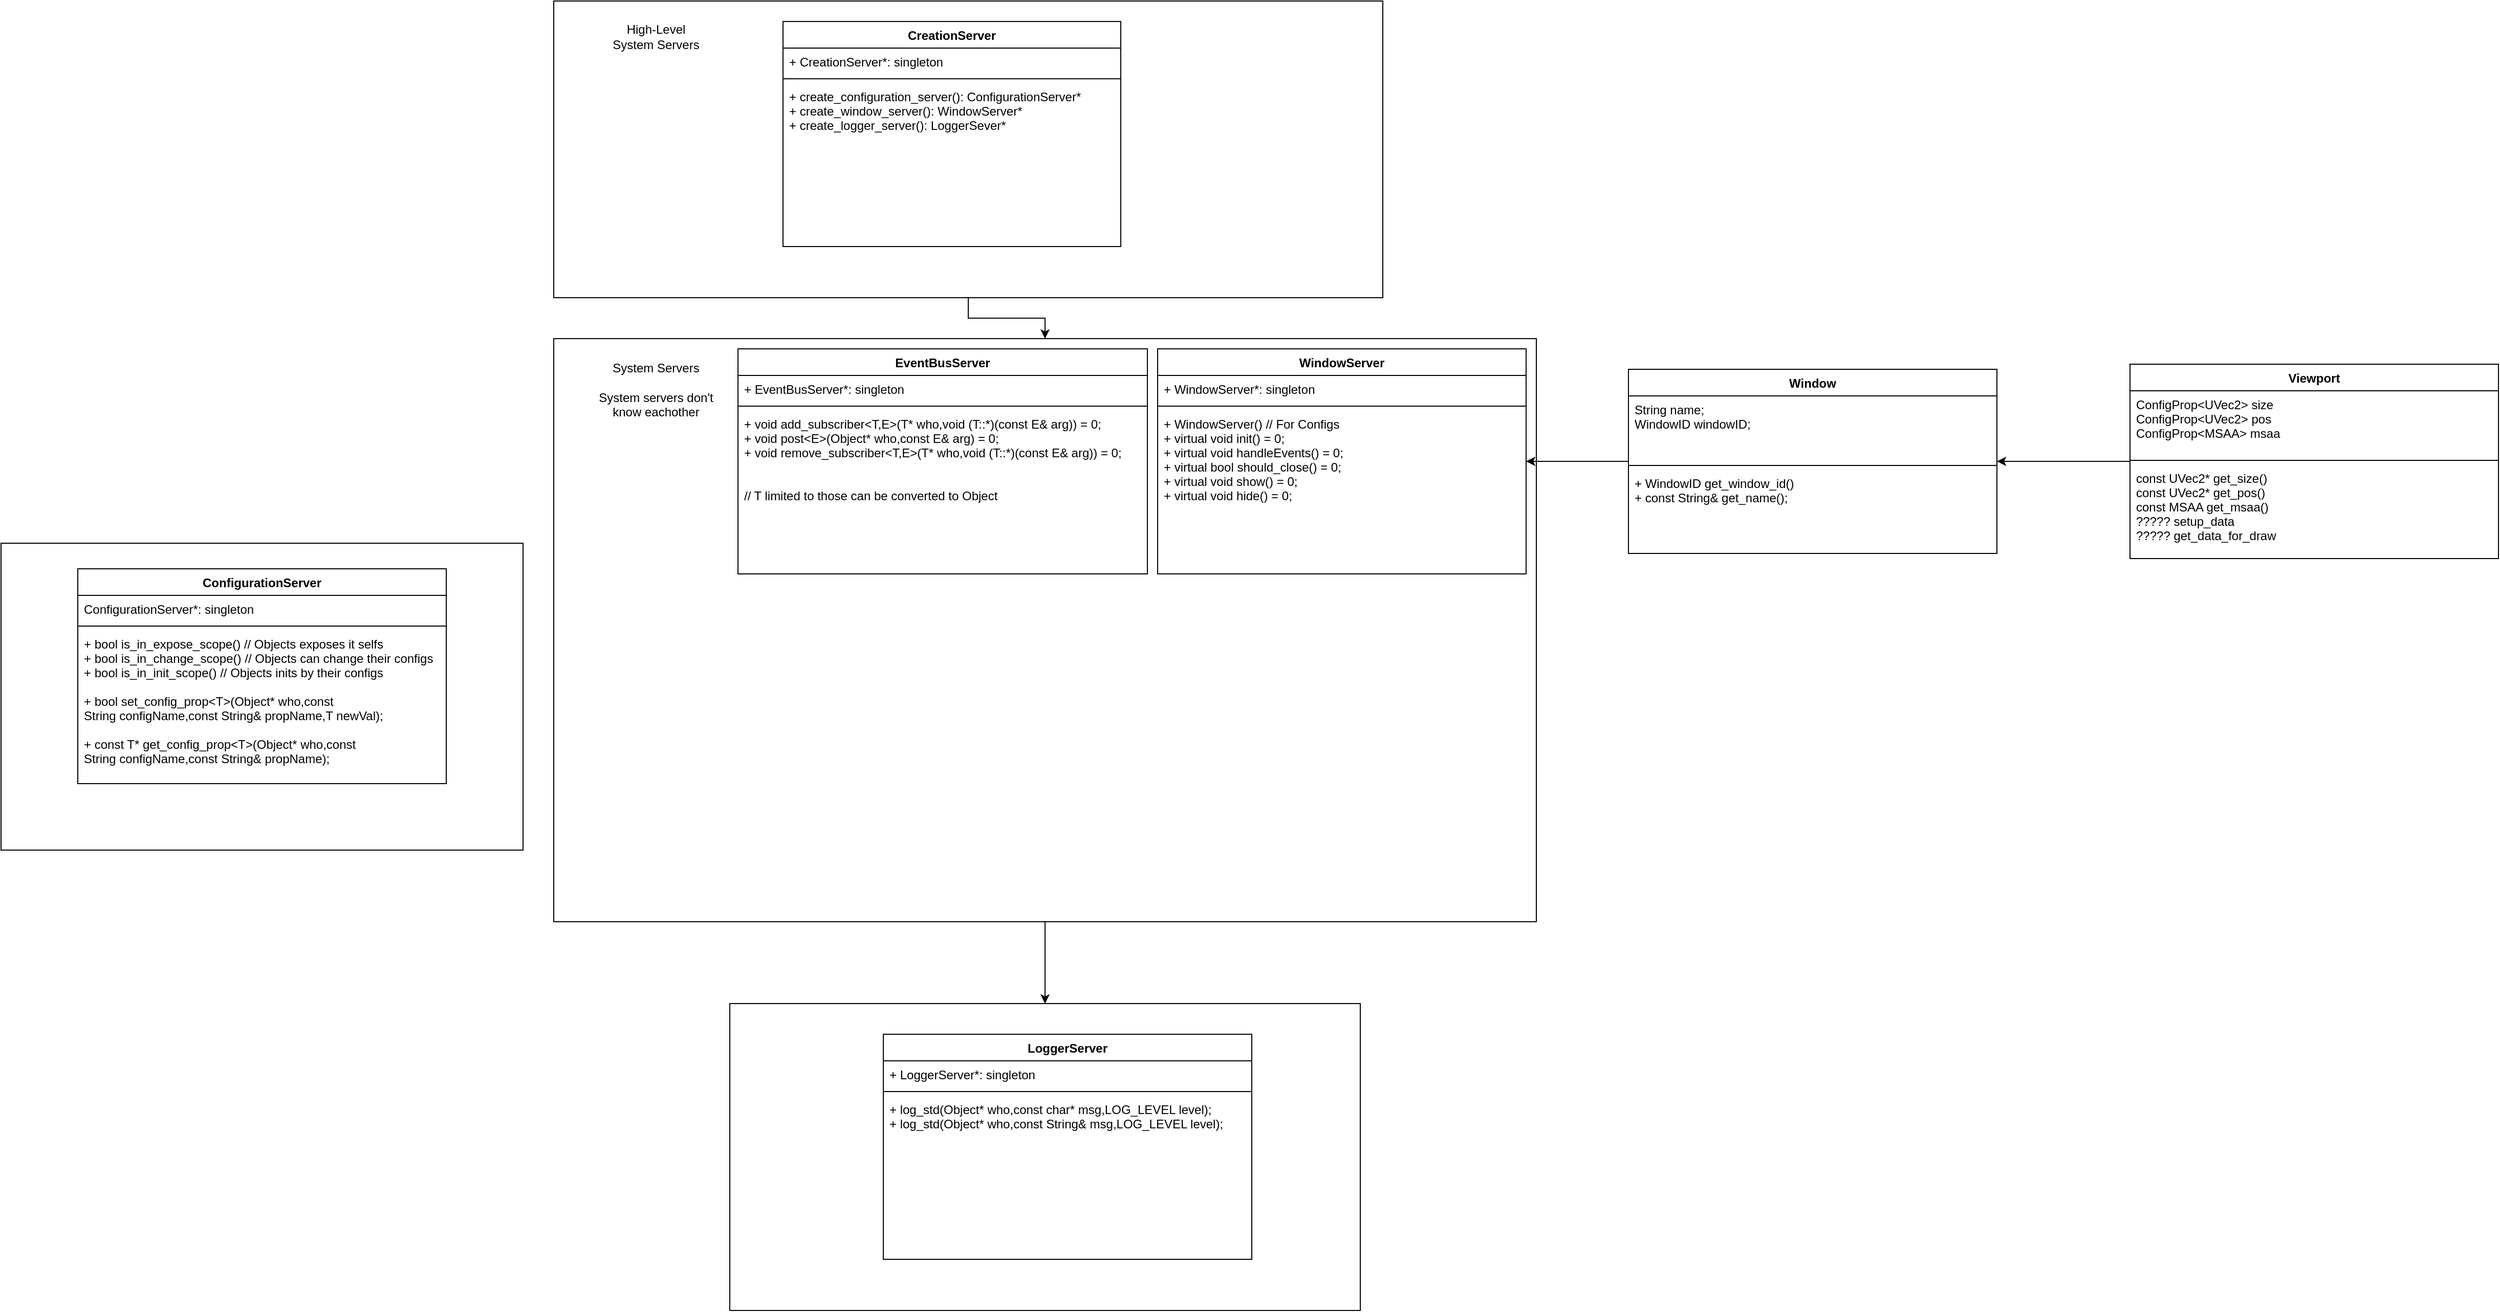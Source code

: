 <mxfile version="20.8.23" type="github">
  <diagram id="C5RBs43oDa-KdzZeNtuy" name="Page-1">
    <mxGraphModel dx="1827" dy="546" grid="1" gridSize="10" guides="1" tooltips="1" connect="1" arrows="1" fold="1" page="1" pageScale="1" pageWidth="827" pageHeight="1169" math="0" shadow="0">
      <root>
        <mxCell id="WIyWlLk6GJQsqaUBKTNV-0" />
        <mxCell id="WIyWlLk6GJQsqaUBKTNV-1" parent="WIyWlLk6GJQsqaUBKTNV-0" />
        <mxCell id="CO3fcWUhtUYESh1zWTGP-30" style="edgeStyle=orthogonalEdgeStyle;rounded=0;orthogonalLoop=1;jettySize=auto;html=1;" parent="WIyWlLk6GJQsqaUBKTNV-1" source="CO3fcWUhtUYESh1zWTGP-0" target="CO3fcWUhtUYESh1zWTGP-23" edge="1">
          <mxGeometry relative="1" as="geometry" />
        </mxCell>
        <mxCell id="CO3fcWUhtUYESh1zWTGP-0" value="" style="rounded=0;whiteSpace=wrap;html=1;" parent="WIyWlLk6GJQsqaUBKTNV-1" vertex="1">
          <mxGeometry x="190" y="40" width="810" height="290" as="geometry" />
        </mxCell>
        <mxCell id="CO3fcWUhtUYESh1zWTGP-17" value="CreationServer" style="swimlane;fontStyle=1;align=center;verticalAlign=top;childLayout=stackLayout;horizontal=1;startSize=26;horizontalStack=0;resizeParent=1;resizeParentMax=0;resizeLast=0;collapsible=1;marginBottom=0;" parent="WIyWlLk6GJQsqaUBKTNV-1" vertex="1">
          <mxGeometry x="414" y="60" width="330" height="220" as="geometry" />
        </mxCell>
        <mxCell id="CO3fcWUhtUYESh1zWTGP-18" value="+ CreationServer*: singleton " style="text;strokeColor=none;fillColor=none;align=left;verticalAlign=top;spacingLeft=4;spacingRight=4;overflow=hidden;rotatable=0;points=[[0,0.5],[1,0.5]];portConstraint=eastwest;" parent="CO3fcWUhtUYESh1zWTGP-17" vertex="1">
          <mxGeometry y="26" width="330" height="26" as="geometry" />
        </mxCell>
        <mxCell id="CO3fcWUhtUYESh1zWTGP-19" value="" style="line;strokeWidth=1;fillColor=none;align=left;verticalAlign=middle;spacingTop=-1;spacingLeft=3;spacingRight=3;rotatable=0;labelPosition=right;points=[];portConstraint=eastwest;strokeColor=inherit;" parent="CO3fcWUhtUYESh1zWTGP-17" vertex="1">
          <mxGeometry y="52" width="330" height="8" as="geometry" />
        </mxCell>
        <mxCell id="CO3fcWUhtUYESh1zWTGP-20" value="+ create_configuration_server(): ConfigurationServer*&#xa;+ create_window_server(): WindowServer*&#xa;+ create_logger_server(): LoggerSever*" style="text;strokeColor=none;fillColor=none;align=left;verticalAlign=top;spacingLeft=4;spacingRight=4;overflow=hidden;rotatable=0;points=[[0,0.5],[1,0.5]];portConstraint=eastwest;" parent="CO3fcWUhtUYESh1zWTGP-17" vertex="1">
          <mxGeometry y="60" width="330" height="160" as="geometry" />
        </mxCell>
        <mxCell id="CO3fcWUhtUYESh1zWTGP-22" value="High-Level&lt;br&gt;System Servers" style="text;html=1;strokeColor=none;fillColor=none;align=center;verticalAlign=middle;whiteSpace=wrap;rounded=0;" parent="WIyWlLk6GJQsqaUBKTNV-1" vertex="1">
          <mxGeometry x="210" y="50" width="160" height="50" as="geometry" />
        </mxCell>
        <mxCell id="CO3fcWUhtUYESh1zWTGP-63" style="edgeStyle=orthogonalEdgeStyle;rounded=0;orthogonalLoop=1;jettySize=auto;html=1;" parent="WIyWlLk6GJQsqaUBKTNV-1" source="CO3fcWUhtUYESh1zWTGP-23" target="CO3fcWUhtUYESh1zWTGP-58" edge="1">
          <mxGeometry relative="1" as="geometry" />
        </mxCell>
        <mxCell id="CO3fcWUhtUYESh1zWTGP-23" value="" style="rounded=0;whiteSpace=wrap;html=1;" parent="WIyWlLk6GJQsqaUBKTNV-1" vertex="1">
          <mxGeometry x="190" y="370" width="960" height="570" as="geometry" />
        </mxCell>
        <mxCell id="CO3fcWUhtUYESh1zWTGP-25" value="System Servers&lt;br&gt;&lt;br&gt;System servers don&#39;t&lt;br&gt;know eachother" style="text;html=1;strokeColor=none;fillColor=none;align=center;verticalAlign=middle;whiteSpace=wrap;rounded=0;" parent="WIyWlLk6GJQsqaUBKTNV-1" vertex="1">
          <mxGeometry x="210" y="380" width="160" height="80" as="geometry" />
        </mxCell>
        <mxCell id="CO3fcWUhtUYESh1zWTGP-26" value="WindowServer" style="swimlane;fontStyle=1;align=center;verticalAlign=top;childLayout=stackLayout;horizontal=1;startSize=26;horizontalStack=0;resizeParent=1;resizeParentMax=0;resizeLast=0;collapsible=1;marginBottom=0;" parent="WIyWlLk6GJQsqaUBKTNV-1" vertex="1">
          <mxGeometry x="780" y="380" width="360" height="220" as="geometry" />
        </mxCell>
        <mxCell id="CO3fcWUhtUYESh1zWTGP-27" value="+ WindowServer*: singleton " style="text;strokeColor=none;fillColor=none;align=left;verticalAlign=top;spacingLeft=4;spacingRight=4;overflow=hidden;rotatable=0;points=[[0,0.5],[1,0.5]];portConstraint=eastwest;" parent="CO3fcWUhtUYESh1zWTGP-26" vertex="1">
          <mxGeometry y="26" width="360" height="26" as="geometry" />
        </mxCell>
        <mxCell id="CO3fcWUhtUYESh1zWTGP-28" value="" style="line;strokeWidth=1;fillColor=none;align=left;verticalAlign=middle;spacingTop=-1;spacingLeft=3;spacingRight=3;rotatable=0;labelPosition=right;points=[];portConstraint=eastwest;strokeColor=inherit;" parent="CO3fcWUhtUYESh1zWTGP-26" vertex="1">
          <mxGeometry y="52" width="360" height="8" as="geometry" />
        </mxCell>
        <mxCell id="CO3fcWUhtUYESh1zWTGP-29" value="+ WindowServer()   // For Configs  &#xa;+ virtual void init() = 0;&#xa;+ virtual void handleEvents() = 0;&#xa;+ virtual bool should_close() = 0;&#xa;+ virtual void show() = 0;&#xa;+ virtual void hide() = 0;&#xa;" style="text;strokeColor=none;fillColor=none;align=left;verticalAlign=top;spacingLeft=4;spacingRight=4;overflow=hidden;rotatable=0;points=[[0,0.5],[1,0.5]];portConstraint=eastwest;" parent="CO3fcWUhtUYESh1zWTGP-26" vertex="1">
          <mxGeometry y="60" width="360" height="160" as="geometry" />
        </mxCell>
        <mxCell id="CO3fcWUhtUYESh1zWTGP-41" style="edgeStyle=orthogonalEdgeStyle;rounded=0;orthogonalLoop=1;jettySize=auto;html=1;" parent="WIyWlLk6GJQsqaUBKTNV-1" source="CO3fcWUhtUYESh1zWTGP-31" target="CO3fcWUhtUYESh1zWTGP-26" edge="1">
          <mxGeometry relative="1" as="geometry" />
        </mxCell>
        <mxCell id="CO3fcWUhtUYESh1zWTGP-31" value="Window" style="swimlane;fontStyle=1;align=center;verticalAlign=top;childLayout=stackLayout;horizontal=1;startSize=26;horizontalStack=0;resizeParent=1;resizeParentMax=0;resizeLast=0;collapsible=1;marginBottom=0;" parent="WIyWlLk6GJQsqaUBKTNV-1" vertex="1">
          <mxGeometry x="1240" y="400" width="360" height="180" as="geometry" />
        </mxCell>
        <mxCell id="CO3fcWUhtUYESh1zWTGP-32" value="String name;&#xa;WindowID windowID;&#xa;" style="text;strokeColor=none;fillColor=none;align=left;verticalAlign=top;spacingLeft=4;spacingRight=4;overflow=hidden;rotatable=0;points=[[0,0.5],[1,0.5]];portConstraint=eastwest;" parent="CO3fcWUhtUYESh1zWTGP-31" vertex="1">
          <mxGeometry y="26" width="360" height="64" as="geometry" />
        </mxCell>
        <mxCell id="CO3fcWUhtUYESh1zWTGP-33" value="" style="line;strokeWidth=1;fillColor=none;align=left;verticalAlign=middle;spacingTop=-1;spacingLeft=3;spacingRight=3;rotatable=0;labelPosition=right;points=[];portConstraint=eastwest;strokeColor=inherit;" parent="CO3fcWUhtUYESh1zWTGP-31" vertex="1">
          <mxGeometry y="90" width="360" height="8" as="geometry" />
        </mxCell>
        <mxCell id="CO3fcWUhtUYESh1zWTGP-34" value="+ WindowID get_window_id()&#xa;+ const String&amp; get_name();&#xa;" style="text;strokeColor=none;fillColor=none;align=left;verticalAlign=top;spacingLeft=4;spacingRight=4;overflow=hidden;rotatable=0;points=[[0,0.5],[1,0.5]];portConstraint=eastwest;" parent="CO3fcWUhtUYESh1zWTGP-31" vertex="1">
          <mxGeometry y="98" width="360" height="82" as="geometry" />
        </mxCell>
        <mxCell id="CO3fcWUhtUYESh1zWTGP-40" style="edgeStyle=orthogonalEdgeStyle;rounded=0;orthogonalLoop=1;jettySize=auto;html=1;" parent="WIyWlLk6GJQsqaUBKTNV-1" source="CO3fcWUhtUYESh1zWTGP-35" target="CO3fcWUhtUYESh1zWTGP-31" edge="1">
          <mxGeometry relative="1" as="geometry" />
        </mxCell>
        <mxCell id="CO3fcWUhtUYESh1zWTGP-35" value="Viewport" style="swimlane;fontStyle=1;align=center;verticalAlign=top;childLayout=stackLayout;horizontal=1;startSize=26;horizontalStack=0;resizeParent=1;resizeParentMax=0;resizeLast=0;collapsible=1;marginBottom=0;" parent="WIyWlLk6GJQsqaUBKTNV-1" vertex="1">
          <mxGeometry x="1730" y="395" width="360" height="190" as="geometry" />
        </mxCell>
        <mxCell id="CO3fcWUhtUYESh1zWTGP-36" value="ConfigProp&lt;UVec2&gt; size&#xa;ConfigProp&lt;UVec2&gt; pos&#xa;ConfigProp&lt;MSAA&gt; msaa&#xa;" style="text;strokeColor=none;fillColor=none;align=left;verticalAlign=top;spacingLeft=4;spacingRight=4;overflow=hidden;rotatable=0;points=[[0,0.5],[1,0.5]];portConstraint=eastwest;" parent="CO3fcWUhtUYESh1zWTGP-35" vertex="1">
          <mxGeometry y="26" width="360" height="64" as="geometry" />
        </mxCell>
        <mxCell id="CO3fcWUhtUYESh1zWTGP-37" value="" style="line;strokeWidth=1;fillColor=none;align=left;verticalAlign=middle;spacingTop=-1;spacingLeft=3;spacingRight=3;rotatable=0;labelPosition=right;points=[];portConstraint=eastwest;strokeColor=inherit;" parent="CO3fcWUhtUYESh1zWTGP-35" vertex="1">
          <mxGeometry y="90" width="360" height="8" as="geometry" />
        </mxCell>
        <mxCell id="CO3fcWUhtUYESh1zWTGP-38" value="const UVec2* get_size()&#xa;const UVec2* get_pos()&#xa;const MSAA get_msaa()&#xa;????? setup_data&#xa;????? get_data_for_draw&#xa;" style="text;strokeColor=none;fillColor=none;align=left;verticalAlign=top;spacingLeft=4;spacingRight=4;overflow=hidden;rotatable=0;points=[[0,0.5],[1,0.5]];portConstraint=eastwest;" parent="CO3fcWUhtUYESh1zWTGP-35" vertex="1">
          <mxGeometry y="98" width="360" height="92" as="geometry" />
        </mxCell>
        <mxCell id="CO3fcWUhtUYESh1zWTGP-57" value="" style="rounded=0;whiteSpace=wrap;html=1;" parent="WIyWlLk6GJQsqaUBKTNV-1" vertex="1">
          <mxGeometry x="-350" y="570" width="510" height="300" as="geometry" />
        </mxCell>
        <mxCell id="CO3fcWUhtUYESh1zWTGP-53" value="ConfigurationServer" style="swimlane;fontStyle=1;align=center;verticalAlign=top;childLayout=stackLayout;horizontal=1;startSize=26;horizontalStack=0;resizeParent=1;resizeParentMax=0;resizeLast=0;collapsible=1;marginBottom=0;" parent="WIyWlLk6GJQsqaUBKTNV-1" vertex="1">
          <mxGeometry x="-275" y="595" width="360" height="210" as="geometry" />
        </mxCell>
        <mxCell id="CO3fcWUhtUYESh1zWTGP-54" value="ConfigurationServer*: singleton " style="text;strokeColor=none;fillColor=none;align=left;verticalAlign=top;spacingLeft=4;spacingRight=4;overflow=hidden;rotatable=0;points=[[0,0.5],[1,0.5]];portConstraint=eastwest;" parent="CO3fcWUhtUYESh1zWTGP-53" vertex="1">
          <mxGeometry y="26" width="360" height="26" as="geometry" />
        </mxCell>
        <mxCell id="CO3fcWUhtUYESh1zWTGP-55" value="" style="line;strokeWidth=1;fillColor=none;align=left;verticalAlign=middle;spacingTop=-1;spacingLeft=3;spacingRight=3;rotatable=0;labelPosition=right;points=[];portConstraint=eastwest;strokeColor=inherit;" parent="CO3fcWUhtUYESh1zWTGP-53" vertex="1">
          <mxGeometry y="52" width="360" height="8" as="geometry" />
        </mxCell>
        <mxCell id="CO3fcWUhtUYESh1zWTGP-56" value="+ bool is_in_expose_scope() // Objects exposes it selfs&#xa;+ bool is_in_change_scope() // Objects can change their configs&#xa;+ bool is_in_init_scope() // Objects inits by their configs&#xa;&#xa;+ bool set_config_prop&lt;T&gt;(Object* who,const &#xa;String configName,const String&amp; propName,T newVal);&#xa;&#xa;+ const T* get_config_prop&lt;T&gt;(Object* who,const&#xa;String configName,const String&amp; propName);&#xa;&#xa;" style="text;strokeColor=none;fillColor=none;align=left;verticalAlign=top;spacingLeft=4;spacingRight=4;overflow=hidden;rotatable=0;points=[[0,0.5],[1,0.5]];portConstraint=eastwest;" parent="CO3fcWUhtUYESh1zWTGP-53" vertex="1">
          <mxGeometry y="60" width="360" height="150" as="geometry" />
        </mxCell>
        <mxCell id="CO3fcWUhtUYESh1zWTGP-58" value="" style="rounded=0;whiteSpace=wrap;html=1;" parent="WIyWlLk6GJQsqaUBKTNV-1" vertex="1">
          <mxGeometry x="362" y="1020" width="616" height="300" as="geometry" />
        </mxCell>
        <mxCell id="CO3fcWUhtUYESh1zWTGP-59" value="LoggerServer" style="swimlane;fontStyle=1;align=center;verticalAlign=top;childLayout=stackLayout;horizontal=1;startSize=26;horizontalStack=0;resizeParent=1;resizeParentMax=0;resizeLast=0;collapsible=1;marginBottom=0;" parent="WIyWlLk6GJQsqaUBKTNV-1" vertex="1">
          <mxGeometry x="512" y="1050" width="360" height="220" as="geometry" />
        </mxCell>
        <mxCell id="CO3fcWUhtUYESh1zWTGP-60" value="+ LoggerServer*: singleton " style="text;strokeColor=none;fillColor=none;align=left;verticalAlign=top;spacingLeft=4;spacingRight=4;overflow=hidden;rotatable=0;points=[[0,0.5],[1,0.5]];portConstraint=eastwest;" parent="CO3fcWUhtUYESh1zWTGP-59" vertex="1">
          <mxGeometry y="26" width="360" height="26" as="geometry" />
        </mxCell>
        <mxCell id="CO3fcWUhtUYESh1zWTGP-61" value="" style="line;strokeWidth=1;fillColor=none;align=left;verticalAlign=middle;spacingTop=-1;spacingLeft=3;spacingRight=3;rotatable=0;labelPosition=right;points=[];portConstraint=eastwest;strokeColor=inherit;" parent="CO3fcWUhtUYESh1zWTGP-59" vertex="1">
          <mxGeometry y="52" width="360" height="8" as="geometry" />
        </mxCell>
        <mxCell id="CO3fcWUhtUYESh1zWTGP-62" value="+ log_std(Object* who,const char* msg,LOG_LEVEL level);&#xa;+ log_std(Object* who,const String&amp; msg,LOG_LEVEL level);&#xa;" style="text;strokeColor=none;fillColor=none;align=left;verticalAlign=top;spacingLeft=4;spacingRight=4;overflow=hidden;rotatable=0;points=[[0,0.5],[1,0.5]];portConstraint=eastwest;" parent="CO3fcWUhtUYESh1zWTGP-59" vertex="1">
          <mxGeometry y="60" width="360" height="160" as="geometry" />
        </mxCell>
        <mxCell id="CeDSnqhTV9VmiC2Kdw3W-0" value="EventBusServer" style="swimlane;fontStyle=1;align=center;verticalAlign=top;childLayout=stackLayout;horizontal=1;startSize=26;horizontalStack=0;resizeParent=1;resizeParentMax=0;resizeLast=0;collapsible=1;marginBottom=0;" vertex="1" parent="WIyWlLk6GJQsqaUBKTNV-1">
          <mxGeometry x="370" y="380" width="400" height="220" as="geometry" />
        </mxCell>
        <mxCell id="CeDSnqhTV9VmiC2Kdw3W-1" value="+ EventBusServer*: singleton " style="text;strokeColor=none;fillColor=none;align=left;verticalAlign=top;spacingLeft=4;spacingRight=4;overflow=hidden;rotatable=0;points=[[0,0.5],[1,0.5]];portConstraint=eastwest;" vertex="1" parent="CeDSnqhTV9VmiC2Kdw3W-0">
          <mxGeometry y="26" width="400" height="26" as="geometry" />
        </mxCell>
        <mxCell id="CeDSnqhTV9VmiC2Kdw3W-2" value="" style="line;strokeWidth=1;fillColor=none;align=left;verticalAlign=middle;spacingTop=-1;spacingLeft=3;spacingRight=3;rotatable=0;labelPosition=right;points=[];portConstraint=eastwest;strokeColor=inherit;" vertex="1" parent="CeDSnqhTV9VmiC2Kdw3W-0">
          <mxGeometry y="52" width="400" height="8" as="geometry" />
        </mxCell>
        <mxCell id="CeDSnqhTV9VmiC2Kdw3W-3" value="+ void add_subscriber&lt;T,E&gt;(T* who,void (T::*)(const E&amp; arg)) = 0;&#xa;+ void post&lt;E&gt;(Object* who,const E&amp; arg) = 0;&#xa;+ void remove_subscriber&lt;T,E&gt;(T* who,void (T::*)(const E&amp; arg)) = 0;&#xa;&#xa;&#xa;// T limited to those can be converted to Object&#xa;" style="text;strokeColor=none;fillColor=none;align=left;verticalAlign=top;spacingLeft=4;spacingRight=4;overflow=hidden;rotatable=0;points=[[0,0.5],[1,0.5]];portConstraint=eastwest;" vertex="1" parent="CeDSnqhTV9VmiC2Kdw3W-0">
          <mxGeometry y="60" width="400" height="160" as="geometry" />
        </mxCell>
      </root>
    </mxGraphModel>
  </diagram>
</mxfile>
